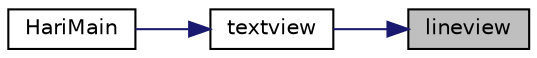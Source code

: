 digraph "lineview"
{
 // LATEX_PDF_SIZE
  edge [fontname="Helvetica",fontsize="10",labelfontname="Helvetica",labelfontsize="10"];
  node [fontname="Helvetica",fontsize="10",shape=record];
  rankdir="RL";
  Node1 [label="lineview",height=0.2,width=0.4,color="black", fillcolor="grey75", style="filled", fontcolor="black",tooltip=" "];
  Node1 -> Node2 [dir="back",color="midnightblue",fontsize="10",style="solid"];
  Node2 [label="textview",height=0.2,width=0.4,color="black", fillcolor="white", style="filled",URL="$tview_8c.html#a54a9ebd4dc8e09f17793c9b8930b95fe",tooltip=" "];
  Node2 -> Node3 [dir="back",color="midnightblue",fontsize="10",style="solid"];
  Node3 [label="HariMain",height=0.2,width=0.4,color="black", fillcolor="white", style="filled",URL="$tview_8c.html#a3bfd04b86eb41bd7301c75a3df6a89e0",tooltip=" "];
}
